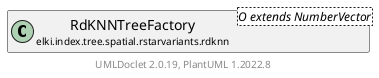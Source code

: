 @startuml
    remove .*\.(Instance|Par|Parameterizer|Factory)$
    set namespaceSeparator none
    hide empty fields
    hide empty methods

    class "<size:14>RdKNNTreeFactory.Par\n<size:10>elki.index.tree.spatial.rstarvariants.rdknn" as elki.index.tree.spatial.rstarvariants.rdknn.RdKNNTreeFactory.Par<O extends NumberVector> [[RdKNNTreeFactory.Par.html]] {
        +configure(Parameterization): void
        +make(): RdKNNTreeFactory<O extends NumberVector>
        #createSettings(): RdkNNSettings
    }

    abstract class "<size:14>AbstractRStarTreeFactory.Par\n<size:10>elki.index.tree.spatial.rstarvariants" as elki.index.tree.spatial.rstarvariants.AbstractRStarTreeFactory.Par<O extends NumberVector, RdkNNSettings> {
        {abstract} #createSettings(): RdkNNSettings
        {abstract} +make(): AbstractRStarTreeFactory<O extends NumberVector, ?, ?, ?>
    }
    class "<size:14>RdKNNTreeFactory\n<size:10>elki.index.tree.spatial.rstarvariants.rdknn" as elki.index.tree.spatial.rstarvariants.rdknn.RdKNNTreeFactory<O extends NumberVector> [[RdKNNTreeFactory.html]]

    elki.index.tree.spatial.rstarvariants.AbstractRStarTreeFactory.Par <|-- elki.index.tree.spatial.rstarvariants.rdknn.RdKNNTreeFactory.Par
    elki.index.tree.spatial.rstarvariants.rdknn.RdKNNTreeFactory +-- elki.index.tree.spatial.rstarvariants.rdknn.RdKNNTreeFactory.Par

    center footer UMLDoclet 2.0.19, PlantUML 1.2022.8
@enduml
